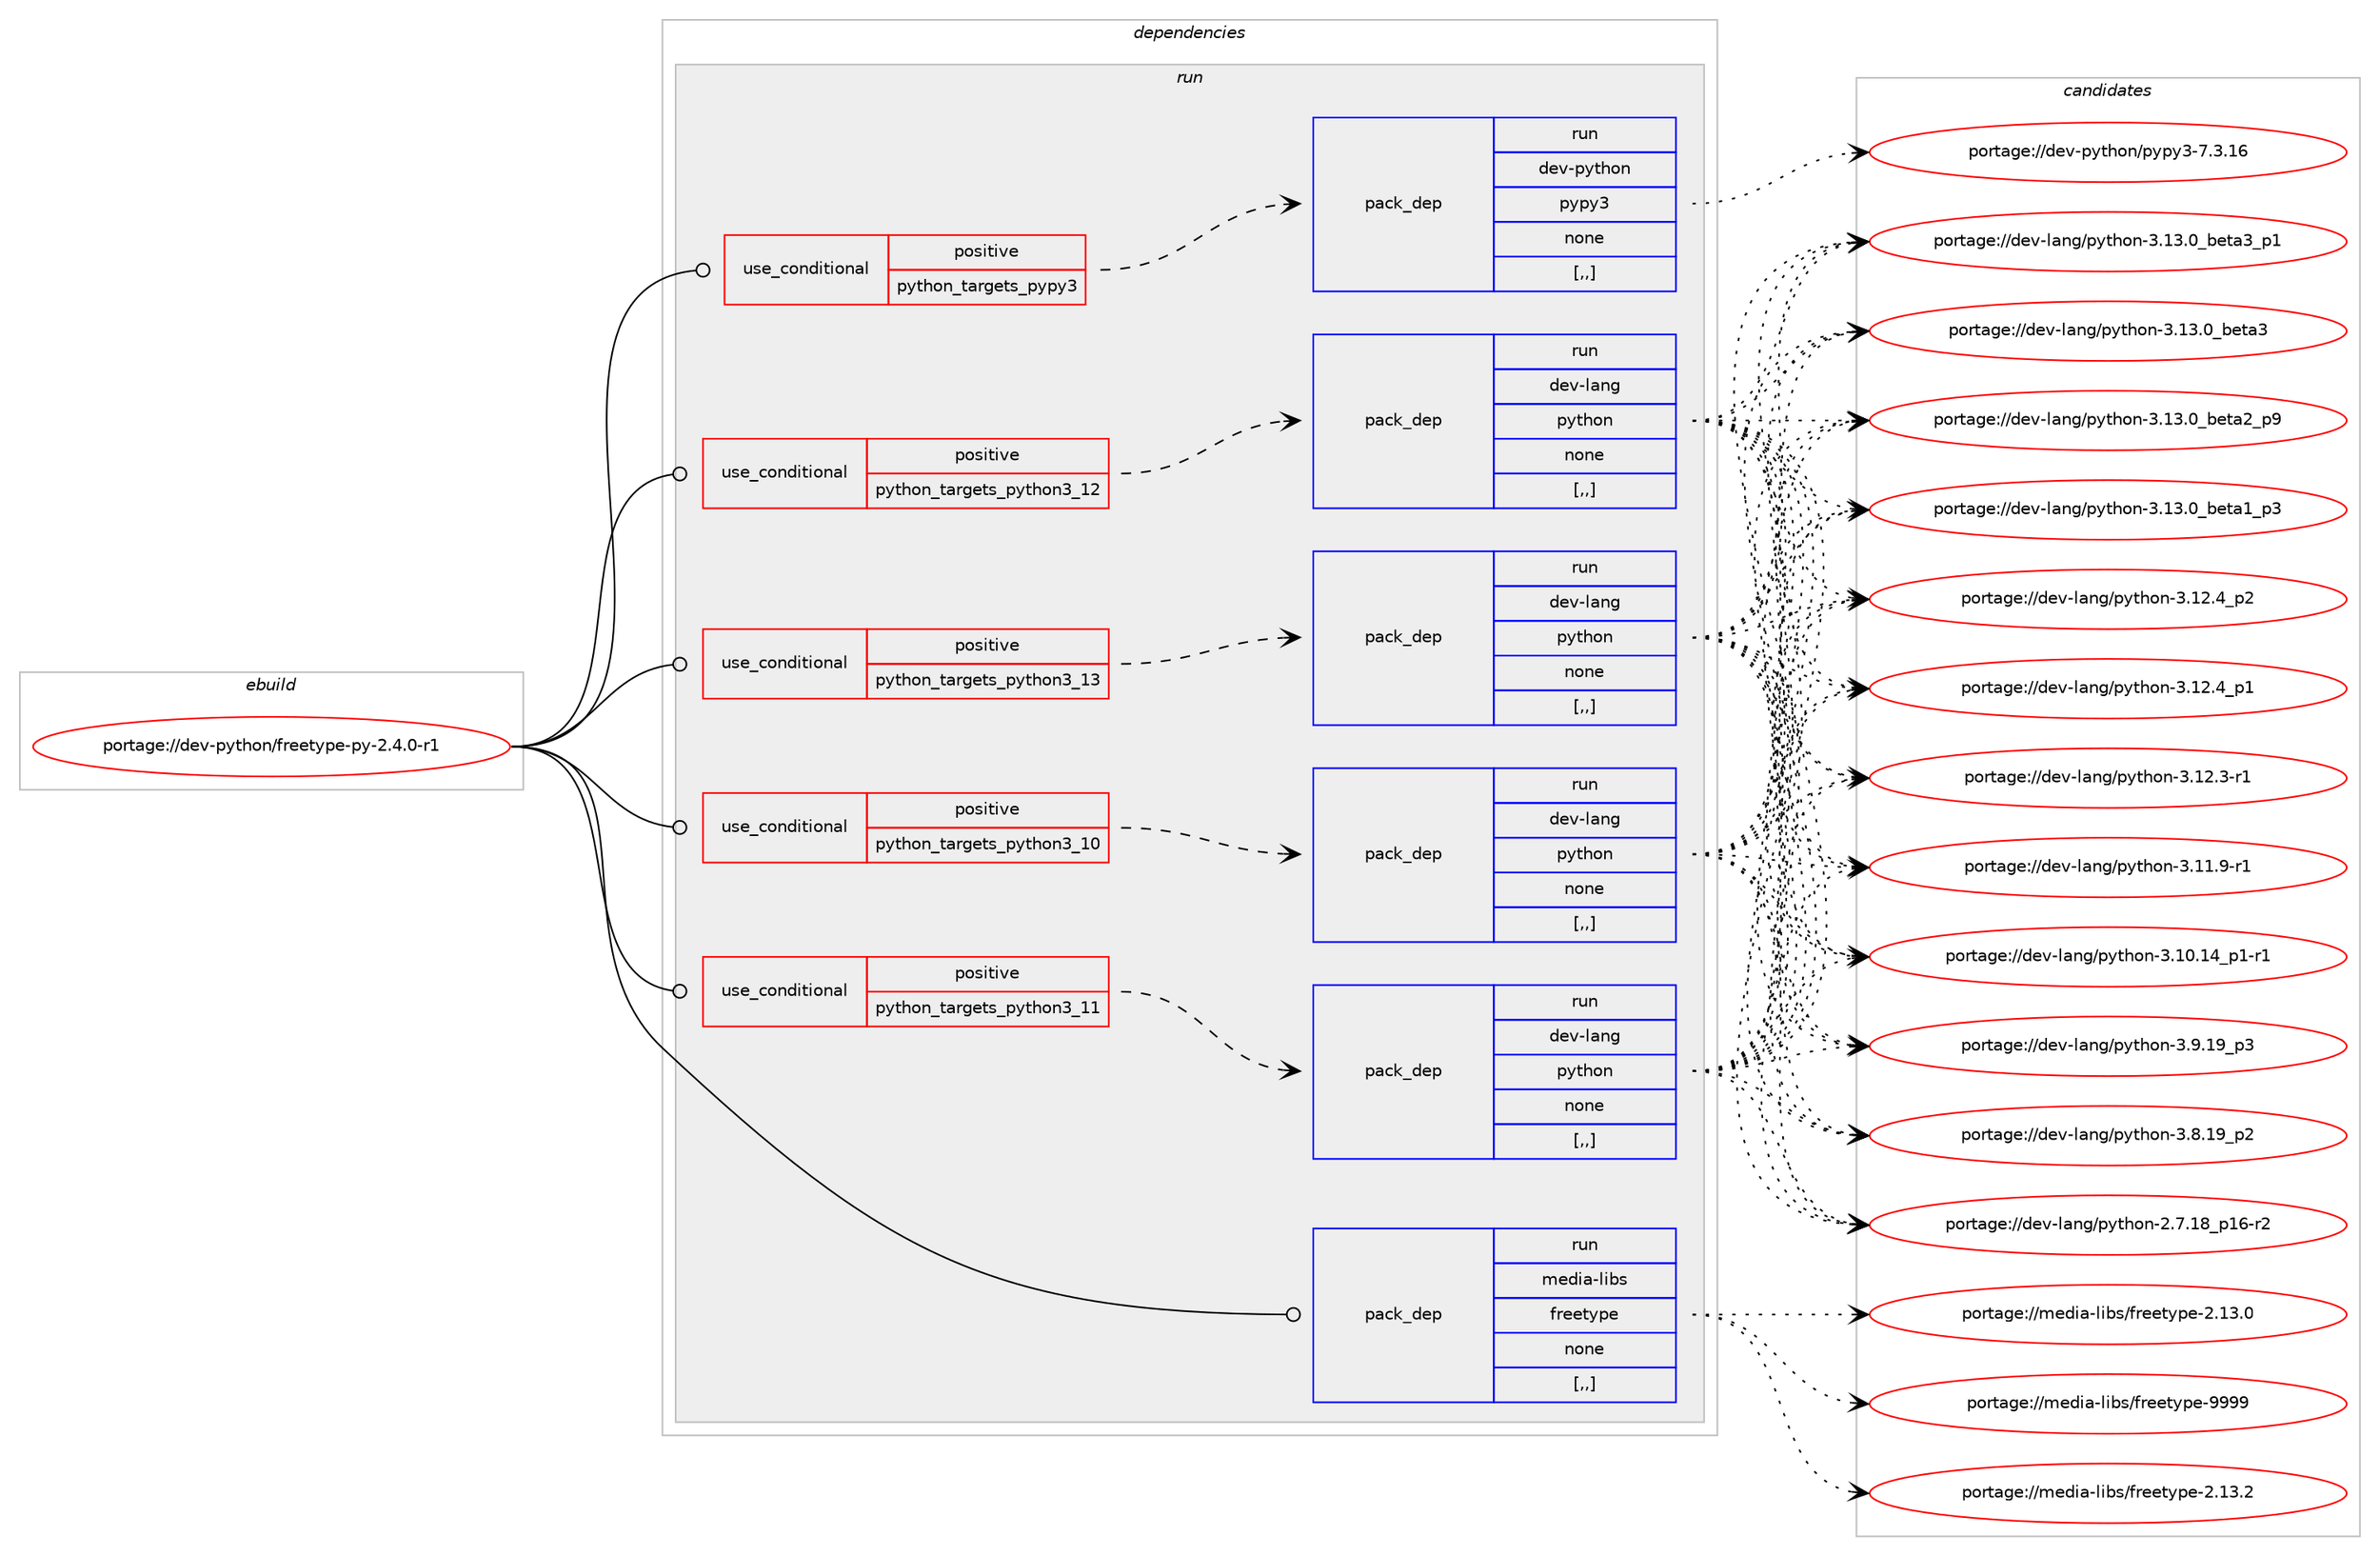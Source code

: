 digraph prolog {

# *************
# Graph options
# *************

newrank=true;
concentrate=true;
compound=true;
graph [rankdir=LR,fontname=Helvetica,fontsize=10,ranksep=1.5];#, ranksep=2.5, nodesep=0.2];
edge  [arrowhead=vee];
node  [fontname=Helvetica,fontsize=10];

# **********
# The ebuild
# **********

subgraph cluster_leftcol {
color=gray;
label=<<i>ebuild</i>>;
id [label="portage://dev-python/freetype-py-2.4.0-r1", color=red, width=4, href="../dev-python/freetype-py-2.4.0-r1.svg"];
}

# ****************
# The dependencies
# ****************

subgraph cluster_midcol {
color=gray;
label=<<i>dependencies</i>>;
subgraph cluster_compile {
fillcolor="#eeeeee";
style=filled;
label=<<i>compile</i>>;
}
subgraph cluster_compileandrun {
fillcolor="#eeeeee";
style=filled;
label=<<i>compile and run</i>>;
}
subgraph cluster_run {
fillcolor="#eeeeee";
style=filled;
label=<<i>run</i>>;
subgraph cond32806 {
dependency146183 [label=<<TABLE BORDER="0" CELLBORDER="1" CELLSPACING="0" CELLPADDING="4"><TR><TD ROWSPAN="3" CELLPADDING="10">use_conditional</TD></TR><TR><TD>positive</TD></TR><TR><TD>python_targets_pypy3</TD></TR></TABLE>>, shape=none, color=red];
subgraph pack112128 {
dependency146184 [label=<<TABLE BORDER="0" CELLBORDER="1" CELLSPACING="0" CELLPADDING="4" WIDTH="220"><TR><TD ROWSPAN="6" CELLPADDING="30">pack_dep</TD></TR><TR><TD WIDTH="110">run</TD></TR><TR><TD>dev-python</TD></TR><TR><TD>pypy3</TD></TR><TR><TD>none</TD></TR><TR><TD>[,,]</TD></TR></TABLE>>, shape=none, color=blue];
}
dependency146183:e -> dependency146184:w [weight=20,style="dashed",arrowhead="vee"];
}
id:e -> dependency146183:w [weight=20,style="solid",arrowhead="odot"];
subgraph cond32807 {
dependency146185 [label=<<TABLE BORDER="0" CELLBORDER="1" CELLSPACING="0" CELLPADDING="4"><TR><TD ROWSPAN="3" CELLPADDING="10">use_conditional</TD></TR><TR><TD>positive</TD></TR><TR><TD>python_targets_python3_10</TD></TR></TABLE>>, shape=none, color=red];
subgraph pack112129 {
dependency146186 [label=<<TABLE BORDER="0" CELLBORDER="1" CELLSPACING="0" CELLPADDING="4" WIDTH="220"><TR><TD ROWSPAN="6" CELLPADDING="30">pack_dep</TD></TR><TR><TD WIDTH="110">run</TD></TR><TR><TD>dev-lang</TD></TR><TR><TD>python</TD></TR><TR><TD>none</TD></TR><TR><TD>[,,]</TD></TR></TABLE>>, shape=none, color=blue];
}
dependency146185:e -> dependency146186:w [weight=20,style="dashed",arrowhead="vee"];
}
id:e -> dependency146185:w [weight=20,style="solid",arrowhead="odot"];
subgraph cond32808 {
dependency146187 [label=<<TABLE BORDER="0" CELLBORDER="1" CELLSPACING="0" CELLPADDING="4"><TR><TD ROWSPAN="3" CELLPADDING="10">use_conditional</TD></TR><TR><TD>positive</TD></TR><TR><TD>python_targets_python3_11</TD></TR></TABLE>>, shape=none, color=red];
subgraph pack112130 {
dependency146188 [label=<<TABLE BORDER="0" CELLBORDER="1" CELLSPACING="0" CELLPADDING="4" WIDTH="220"><TR><TD ROWSPAN="6" CELLPADDING="30">pack_dep</TD></TR><TR><TD WIDTH="110">run</TD></TR><TR><TD>dev-lang</TD></TR><TR><TD>python</TD></TR><TR><TD>none</TD></TR><TR><TD>[,,]</TD></TR></TABLE>>, shape=none, color=blue];
}
dependency146187:e -> dependency146188:w [weight=20,style="dashed",arrowhead="vee"];
}
id:e -> dependency146187:w [weight=20,style="solid",arrowhead="odot"];
subgraph cond32809 {
dependency146189 [label=<<TABLE BORDER="0" CELLBORDER="1" CELLSPACING="0" CELLPADDING="4"><TR><TD ROWSPAN="3" CELLPADDING="10">use_conditional</TD></TR><TR><TD>positive</TD></TR><TR><TD>python_targets_python3_12</TD></TR></TABLE>>, shape=none, color=red];
subgraph pack112131 {
dependency146190 [label=<<TABLE BORDER="0" CELLBORDER="1" CELLSPACING="0" CELLPADDING="4" WIDTH="220"><TR><TD ROWSPAN="6" CELLPADDING="30">pack_dep</TD></TR><TR><TD WIDTH="110">run</TD></TR><TR><TD>dev-lang</TD></TR><TR><TD>python</TD></TR><TR><TD>none</TD></TR><TR><TD>[,,]</TD></TR></TABLE>>, shape=none, color=blue];
}
dependency146189:e -> dependency146190:w [weight=20,style="dashed",arrowhead="vee"];
}
id:e -> dependency146189:w [weight=20,style="solid",arrowhead="odot"];
subgraph cond32810 {
dependency146191 [label=<<TABLE BORDER="0" CELLBORDER="1" CELLSPACING="0" CELLPADDING="4"><TR><TD ROWSPAN="3" CELLPADDING="10">use_conditional</TD></TR><TR><TD>positive</TD></TR><TR><TD>python_targets_python3_13</TD></TR></TABLE>>, shape=none, color=red];
subgraph pack112132 {
dependency146192 [label=<<TABLE BORDER="0" CELLBORDER="1" CELLSPACING="0" CELLPADDING="4" WIDTH="220"><TR><TD ROWSPAN="6" CELLPADDING="30">pack_dep</TD></TR><TR><TD WIDTH="110">run</TD></TR><TR><TD>dev-lang</TD></TR><TR><TD>python</TD></TR><TR><TD>none</TD></TR><TR><TD>[,,]</TD></TR></TABLE>>, shape=none, color=blue];
}
dependency146191:e -> dependency146192:w [weight=20,style="dashed",arrowhead="vee"];
}
id:e -> dependency146191:w [weight=20,style="solid",arrowhead="odot"];
subgraph pack112133 {
dependency146193 [label=<<TABLE BORDER="0" CELLBORDER="1" CELLSPACING="0" CELLPADDING="4" WIDTH="220"><TR><TD ROWSPAN="6" CELLPADDING="30">pack_dep</TD></TR><TR><TD WIDTH="110">run</TD></TR><TR><TD>media-libs</TD></TR><TR><TD>freetype</TD></TR><TR><TD>none</TD></TR><TR><TD>[,,]</TD></TR></TABLE>>, shape=none, color=blue];
}
id:e -> dependency146193:w [weight=20,style="solid",arrowhead="odot"];
}
}

# **************
# The candidates
# **************

subgraph cluster_choices {
rank=same;
color=gray;
label=<<i>candidates</i>>;

subgraph choice112128 {
color=black;
nodesep=1;
choice10010111845112121116104111110471121211121215145554651464954 [label="portage://dev-python/pypy3-7.3.16", color=red, width=4,href="../dev-python/pypy3-7.3.16.svg"];
dependency146184:e -> choice10010111845112121116104111110471121211121215145554651464954:w [style=dotted,weight="100"];
}
subgraph choice112129 {
color=black;
nodesep=1;
choice10010111845108971101034711212111610411111045514649514648959810111697519511249 [label="portage://dev-lang/python-3.13.0_beta3_p1", color=red, width=4,href="../dev-lang/python-3.13.0_beta3_p1.svg"];
choice1001011184510897110103471121211161041111104551464951464895981011169751 [label="portage://dev-lang/python-3.13.0_beta3", color=red, width=4,href="../dev-lang/python-3.13.0_beta3.svg"];
choice10010111845108971101034711212111610411111045514649514648959810111697509511257 [label="portage://dev-lang/python-3.13.0_beta2_p9", color=red, width=4,href="../dev-lang/python-3.13.0_beta2_p9.svg"];
choice10010111845108971101034711212111610411111045514649514648959810111697499511251 [label="portage://dev-lang/python-3.13.0_beta1_p3", color=red, width=4,href="../dev-lang/python-3.13.0_beta1_p3.svg"];
choice100101118451089711010347112121116104111110455146495046529511250 [label="portage://dev-lang/python-3.12.4_p2", color=red, width=4,href="../dev-lang/python-3.12.4_p2.svg"];
choice100101118451089711010347112121116104111110455146495046529511249 [label="portage://dev-lang/python-3.12.4_p1", color=red, width=4,href="../dev-lang/python-3.12.4_p1.svg"];
choice100101118451089711010347112121116104111110455146495046514511449 [label="portage://dev-lang/python-3.12.3-r1", color=red, width=4,href="../dev-lang/python-3.12.3-r1.svg"];
choice100101118451089711010347112121116104111110455146494946574511449 [label="portage://dev-lang/python-3.11.9-r1", color=red, width=4,href="../dev-lang/python-3.11.9-r1.svg"];
choice100101118451089711010347112121116104111110455146494846495295112494511449 [label="portage://dev-lang/python-3.10.14_p1-r1", color=red, width=4,href="../dev-lang/python-3.10.14_p1-r1.svg"];
choice100101118451089711010347112121116104111110455146574649579511251 [label="portage://dev-lang/python-3.9.19_p3", color=red, width=4,href="../dev-lang/python-3.9.19_p3.svg"];
choice100101118451089711010347112121116104111110455146564649579511250 [label="portage://dev-lang/python-3.8.19_p2", color=red, width=4,href="../dev-lang/python-3.8.19_p2.svg"];
choice100101118451089711010347112121116104111110455046554649569511249544511450 [label="portage://dev-lang/python-2.7.18_p16-r2", color=red, width=4,href="../dev-lang/python-2.7.18_p16-r2.svg"];
dependency146186:e -> choice10010111845108971101034711212111610411111045514649514648959810111697519511249:w [style=dotted,weight="100"];
dependency146186:e -> choice1001011184510897110103471121211161041111104551464951464895981011169751:w [style=dotted,weight="100"];
dependency146186:e -> choice10010111845108971101034711212111610411111045514649514648959810111697509511257:w [style=dotted,weight="100"];
dependency146186:e -> choice10010111845108971101034711212111610411111045514649514648959810111697499511251:w [style=dotted,weight="100"];
dependency146186:e -> choice100101118451089711010347112121116104111110455146495046529511250:w [style=dotted,weight="100"];
dependency146186:e -> choice100101118451089711010347112121116104111110455146495046529511249:w [style=dotted,weight="100"];
dependency146186:e -> choice100101118451089711010347112121116104111110455146495046514511449:w [style=dotted,weight="100"];
dependency146186:e -> choice100101118451089711010347112121116104111110455146494946574511449:w [style=dotted,weight="100"];
dependency146186:e -> choice100101118451089711010347112121116104111110455146494846495295112494511449:w [style=dotted,weight="100"];
dependency146186:e -> choice100101118451089711010347112121116104111110455146574649579511251:w [style=dotted,weight="100"];
dependency146186:e -> choice100101118451089711010347112121116104111110455146564649579511250:w [style=dotted,weight="100"];
dependency146186:e -> choice100101118451089711010347112121116104111110455046554649569511249544511450:w [style=dotted,weight="100"];
}
subgraph choice112130 {
color=black;
nodesep=1;
choice10010111845108971101034711212111610411111045514649514648959810111697519511249 [label="portage://dev-lang/python-3.13.0_beta3_p1", color=red, width=4,href="../dev-lang/python-3.13.0_beta3_p1.svg"];
choice1001011184510897110103471121211161041111104551464951464895981011169751 [label="portage://dev-lang/python-3.13.0_beta3", color=red, width=4,href="../dev-lang/python-3.13.0_beta3.svg"];
choice10010111845108971101034711212111610411111045514649514648959810111697509511257 [label="portage://dev-lang/python-3.13.0_beta2_p9", color=red, width=4,href="../dev-lang/python-3.13.0_beta2_p9.svg"];
choice10010111845108971101034711212111610411111045514649514648959810111697499511251 [label="portage://dev-lang/python-3.13.0_beta1_p3", color=red, width=4,href="../dev-lang/python-3.13.0_beta1_p3.svg"];
choice100101118451089711010347112121116104111110455146495046529511250 [label="portage://dev-lang/python-3.12.4_p2", color=red, width=4,href="../dev-lang/python-3.12.4_p2.svg"];
choice100101118451089711010347112121116104111110455146495046529511249 [label="portage://dev-lang/python-3.12.4_p1", color=red, width=4,href="../dev-lang/python-3.12.4_p1.svg"];
choice100101118451089711010347112121116104111110455146495046514511449 [label="portage://dev-lang/python-3.12.3-r1", color=red, width=4,href="../dev-lang/python-3.12.3-r1.svg"];
choice100101118451089711010347112121116104111110455146494946574511449 [label="portage://dev-lang/python-3.11.9-r1", color=red, width=4,href="../dev-lang/python-3.11.9-r1.svg"];
choice100101118451089711010347112121116104111110455146494846495295112494511449 [label="portage://dev-lang/python-3.10.14_p1-r1", color=red, width=4,href="../dev-lang/python-3.10.14_p1-r1.svg"];
choice100101118451089711010347112121116104111110455146574649579511251 [label="portage://dev-lang/python-3.9.19_p3", color=red, width=4,href="../dev-lang/python-3.9.19_p3.svg"];
choice100101118451089711010347112121116104111110455146564649579511250 [label="portage://dev-lang/python-3.8.19_p2", color=red, width=4,href="../dev-lang/python-3.8.19_p2.svg"];
choice100101118451089711010347112121116104111110455046554649569511249544511450 [label="portage://dev-lang/python-2.7.18_p16-r2", color=red, width=4,href="../dev-lang/python-2.7.18_p16-r2.svg"];
dependency146188:e -> choice10010111845108971101034711212111610411111045514649514648959810111697519511249:w [style=dotted,weight="100"];
dependency146188:e -> choice1001011184510897110103471121211161041111104551464951464895981011169751:w [style=dotted,weight="100"];
dependency146188:e -> choice10010111845108971101034711212111610411111045514649514648959810111697509511257:w [style=dotted,weight="100"];
dependency146188:e -> choice10010111845108971101034711212111610411111045514649514648959810111697499511251:w [style=dotted,weight="100"];
dependency146188:e -> choice100101118451089711010347112121116104111110455146495046529511250:w [style=dotted,weight="100"];
dependency146188:e -> choice100101118451089711010347112121116104111110455146495046529511249:w [style=dotted,weight="100"];
dependency146188:e -> choice100101118451089711010347112121116104111110455146495046514511449:w [style=dotted,weight="100"];
dependency146188:e -> choice100101118451089711010347112121116104111110455146494946574511449:w [style=dotted,weight="100"];
dependency146188:e -> choice100101118451089711010347112121116104111110455146494846495295112494511449:w [style=dotted,weight="100"];
dependency146188:e -> choice100101118451089711010347112121116104111110455146574649579511251:w [style=dotted,weight="100"];
dependency146188:e -> choice100101118451089711010347112121116104111110455146564649579511250:w [style=dotted,weight="100"];
dependency146188:e -> choice100101118451089711010347112121116104111110455046554649569511249544511450:w [style=dotted,weight="100"];
}
subgraph choice112131 {
color=black;
nodesep=1;
choice10010111845108971101034711212111610411111045514649514648959810111697519511249 [label="portage://dev-lang/python-3.13.0_beta3_p1", color=red, width=4,href="../dev-lang/python-3.13.0_beta3_p1.svg"];
choice1001011184510897110103471121211161041111104551464951464895981011169751 [label="portage://dev-lang/python-3.13.0_beta3", color=red, width=4,href="../dev-lang/python-3.13.0_beta3.svg"];
choice10010111845108971101034711212111610411111045514649514648959810111697509511257 [label="portage://dev-lang/python-3.13.0_beta2_p9", color=red, width=4,href="../dev-lang/python-3.13.0_beta2_p9.svg"];
choice10010111845108971101034711212111610411111045514649514648959810111697499511251 [label="portage://dev-lang/python-3.13.0_beta1_p3", color=red, width=4,href="../dev-lang/python-3.13.0_beta1_p3.svg"];
choice100101118451089711010347112121116104111110455146495046529511250 [label="portage://dev-lang/python-3.12.4_p2", color=red, width=4,href="../dev-lang/python-3.12.4_p2.svg"];
choice100101118451089711010347112121116104111110455146495046529511249 [label="portage://dev-lang/python-3.12.4_p1", color=red, width=4,href="../dev-lang/python-3.12.4_p1.svg"];
choice100101118451089711010347112121116104111110455146495046514511449 [label="portage://dev-lang/python-3.12.3-r1", color=red, width=4,href="../dev-lang/python-3.12.3-r1.svg"];
choice100101118451089711010347112121116104111110455146494946574511449 [label="portage://dev-lang/python-3.11.9-r1", color=red, width=4,href="../dev-lang/python-3.11.9-r1.svg"];
choice100101118451089711010347112121116104111110455146494846495295112494511449 [label="portage://dev-lang/python-3.10.14_p1-r1", color=red, width=4,href="../dev-lang/python-3.10.14_p1-r1.svg"];
choice100101118451089711010347112121116104111110455146574649579511251 [label="portage://dev-lang/python-3.9.19_p3", color=red, width=4,href="../dev-lang/python-3.9.19_p3.svg"];
choice100101118451089711010347112121116104111110455146564649579511250 [label="portage://dev-lang/python-3.8.19_p2", color=red, width=4,href="../dev-lang/python-3.8.19_p2.svg"];
choice100101118451089711010347112121116104111110455046554649569511249544511450 [label="portage://dev-lang/python-2.7.18_p16-r2", color=red, width=4,href="../dev-lang/python-2.7.18_p16-r2.svg"];
dependency146190:e -> choice10010111845108971101034711212111610411111045514649514648959810111697519511249:w [style=dotted,weight="100"];
dependency146190:e -> choice1001011184510897110103471121211161041111104551464951464895981011169751:w [style=dotted,weight="100"];
dependency146190:e -> choice10010111845108971101034711212111610411111045514649514648959810111697509511257:w [style=dotted,weight="100"];
dependency146190:e -> choice10010111845108971101034711212111610411111045514649514648959810111697499511251:w [style=dotted,weight="100"];
dependency146190:e -> choice100101118451089711010347112121116104111110455146495046529511250:w [style=dotted,weight="100"];
dependency146190:e -> choice100101118451089711010347112121116104111110455146495046529511249:w [style=dotted,weight="100"];
dependency146190:e -> choice100101118451089711010347112121116104111110455146495046514511449:w [style=dotted,weight="100"];
dependency146190:e -> choice100101118451089711010347112121116104111110455146494946574511449:w [style=dotted,weight="100"];
dependency146190:e -> choice100101118451089711010347112121116104111110455146494846495295112494511449:w [style=dotted,weight="100"];
dependency146190:e -> choice100101118451089711010347112121116104111110455146574649579511251:w [style=dotted,weight="100"];
dependency146190:e -> choice100101118451089711010347112121116104111110455146564649579511250:w [style=dotted,weight="100"];
dependency146190:e -> choice100101118451089711010347112121116104111110455046554649569511249544511450:w [style=dotted,weight="100"];
}
subgraph choice112132 {
color=black;
nodesep=1;
choice10010111845108971101034711212111610411111045514649514648959810111697519511249 [label="portage://dev-lang/python-3.13.0_beta3_p1", color=red, width=4,href="../dev-lang/python-3.13.0_beta3_p1.svg"];
choice1001011184510897110103471121211161041111104551464951464895981011169751 [label="portage://dev-lang/python-3.13.0_beta3", color=red, width=4,href="../dev-lang/python-3.13.0_beta3.svg"];
choice10010111845108971101034711212111610411111045514649514648959810111697509511257 [label="portage://dev-lang/python-3.13.0_beta2_p9", color=red, width=4,href="../dev-lang/python-3.13.0_beta2_p9.svg"];
choice10010111845108971101034711212111610411111045514649514648959810111697499511251 [label="portage://dev-lang/python-3.13.0_beta1_p3", color=red, width=4,href="../dev-lang/python-3.13.0_beta1_p3.svg"];
choice100101118451089711010347112121116104111110455146495046529511250 [label="portage://dev-lang/python-3.12.4_p2", color=red, width=4,href="../dev-lang/python-3.12.4_p2.svg"];
choice100101118451089711010347112121116104111110455146495046529511249 [label="portage://dev-lang/python-3.12.4_p1", color=red, width=4,href="../dev-lang/python-3.12.4_p1.svg"];
choice100101118451089711010347112121116104111110455146495046514511449 [label="portage://dev-lang/python-3.12.3-r1", color=red, width=4,href="../dev-lang/python-3.12.3-r1.svg"];
choice100101118451089711010347112121116104111110455146494946574511449 [label="portage://dev-lang/python-3.11.9-r1", color=red, width=4,href="../dev-lang/python-3.11.9-r1.svg"];
choice100101118451089711010347112121116104111110455146494846495295112494511449 [label="portage://dev-lang/python-3.10.14_p1-r1", color=red, width=4,href="../dev-lang/python-3.10.14_p1-r1.svg"];
choice100101118451089711010347112121116104111110455146574649579511251 [label="portage://dev-lang/python-3.9.19_p3", color=red, width=4,href="../dev-lang/python-3.9.19_p3.svg"];
choice100101118451089711010347112121116104111110455146564649579511250 [label="portage://dev-lang/python-3.8.19_p2", color=red, width=4,href="../dev-lang/python-3.8.19_p2.svg"];
choice100101118451089711010347112121116104111110455046554649569511249544511450 [label="portage://dev-lang/python-2.7.18_p16-r2", color=red, width=4,href="../dev-lang/python-2.7.18_p16-r2.svg"];
dependency146192:e -> choice10010111845108971101034711212111610411111045514649514648959810111697519511249:w [style=dotted,weight="100"];
dependency146192:e -> choice1001011184510897110103471121211161041111104551464951464895981011169751:w [style=dotted,weight="100"];
dependency146192:e -> choice10010111845108971101034711212111610411111045514649514648959810111697509511257:w [style=dotted,weight="100"];
dependency146192:e -> choice10010111845108971101034711212111610411111045514649514648959810111697499511251:w [style=dotted,weight="100"];
dependency146192:e -> choice100101118451089711010347112121116104111110455146495046529511250:w [style=dotted,weight="100"];
dependency146192:e -> choice100101118451089711010347112121116104111110455146495046529511249:w [style=dotted,weight="100"];
dependency146192:e -> choice100101118451089711010347112121116104111110455146495046514511449:w [style=dotted,weight="100"];
dependency146192:e -> choice100101118451089711010347112121116104111110455146494946574511449:w [style=dotted,weight="100"];
dependency146192:e -> choice100101118451089711010347112121116104111110455146494846495295112494511449:w [style=dotted,weight="100"];
dependency146192:e -> choice100101118451089711010347112121116104111110455146574649579511251:w [style=dotted,weight="100"];
dependency146192:e -> choice100101118451089711010347112121116104111110455146564649579511250:w [style=dotted,weight="100"];
dependency146192:e -> choice100101118451089711010347112121116104111110455046554649569511249544511450:w [style=dotted,weight="100"];
}
subgraph choice112133 {
color=black;
nodesep=1;
choice109101100105974510810598115471021141011011161211121014557575757 [label="portage://media-libs/freetype-9999", color=red, width=4,href="../media-libs/freetype-9999.svg"];
choice1091011001059745108105981154710211410110111612111210145504649514650 [label="portage://media-libs/freetype-2.13.2", color=red, width=4,href="../media-libs/freetype-2.13.2.svg"];
choice1091011001059745108105981154710211410110111612111210145504649514648 [label="portage://media-libs/freetype-2.13.0", color=red, width=4,href="../media-libs/freetype-2.13.0.svg"];
dependency146193:e -> choice109101100105974510810598115471021141011011161211121014557575757:w [style=dotted,weight="100"];
dependency146193:e -> choice1091011001059745108105981154710211410110111612111210145504649514650:w [style=dotted,weight="100"];
dependency146193:e -> choice1091011001059745108105981154710211410110111612111210145504649514648:w [style=dotted,weight="100"];
}
}

}
